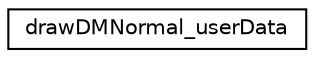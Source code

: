 digraph G
{
  edge [fontname="Helvetica",fontsize="10",labelfontname="Helvetica",labelfontsize="10"];
  node [fontname="Helvetica",fontsize="10",shape=record];
  rankdir=LR;
  Node1 [label="drawDMNormal_userData",height=0.2,width=0.4,color="black", fillcolor="white", style="filled",URL="$de/d2f/structdrawDMNormal__userData.html"];
}
